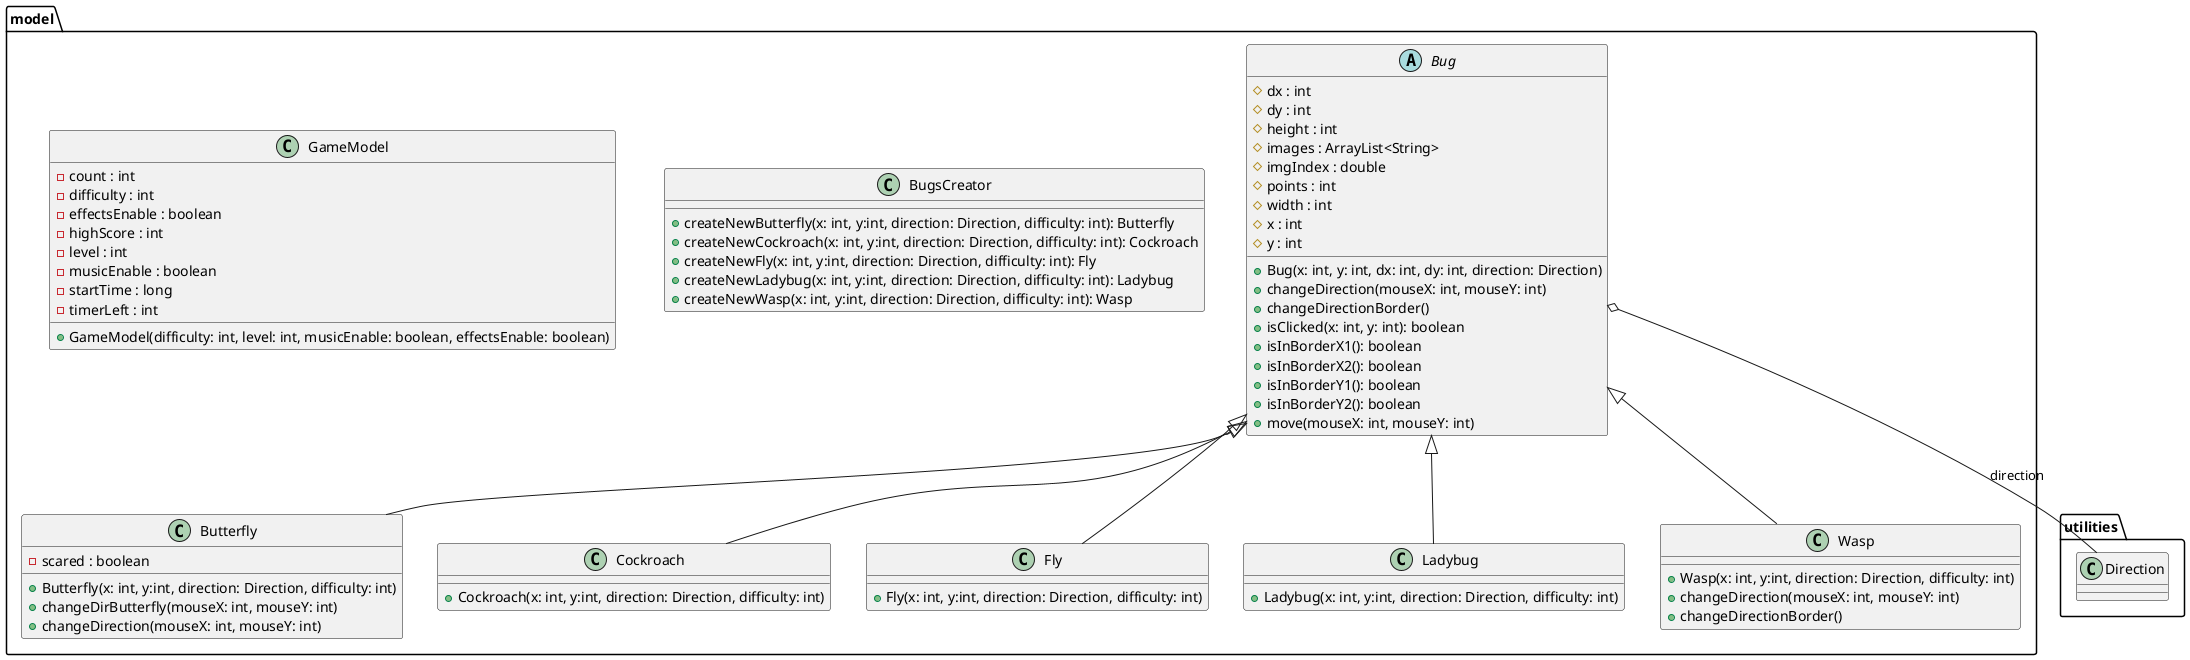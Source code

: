 @startuml

 namespace model {
      abstract class model.Bug {
          # dx : int
          # dy : int
          # height : int
          # images : ArrayList<String>
          # imgIndex : double
          # points : int
          # width : int
          # x : int
          # y : int
          + Bug(x: int, y: int, dx: int, dy: int, direction: Direction)
          + changeDirection(mouseX: int, mouseY: int)
          + changeDirectionBorder()
          + isClicked(x: int, y: int): boolean
          + isInBorderX1(): boolean
          + isInBorderX2(): boolean
          + isInBorderY1(): boolean
          + isInBorderY2(): boolean
          + move(mouseX: int, mouseY: int)
      }
    }
  

  namespace model {
      class model.BugsCreator {
          + createNewButterfly(x: int, y:int, direction: Direction, difficulty: int): Butterfly
          + createNewCockroach(x: int, y:int, direction: Direction, difficulty: int): Cockroach
          + createNewFly(x: int, y:int, direction: Direction, difficulty: int): Fly
          + createNewLadybug(x: int, y:int, direction: Direction, difficulty: int): Ladybug
          + createNewWasp(x: int, y:int, direction: Direction, difficulty: int): Wasp
      }
    }
  

  namespace model {
      class model.Butterfly {
          - scared : boolean
          + Butterfly(x: int, y:int, direction: Direction, difficulty: int)
          + changeDirButterfly(mouseX: int, mouseY: int)
          + changeDirection(mouseX: int, mouseY: int)
      }
    }
  

  namespace model {
      class model.Cockroach {
          + Cockroach(x: int, y:int, direction: Direction, difficulty: int)
      }
    }
  

  namespace model {
      class model.Fly {
          + Fly(x: int, y:int, direction: Direction, difficulty: int)
      }
    }
  

  namespace model {
      class model.GameModel {
          - count : int
          - difficulty : int
          - effectsEnable : boolean
          - highScore : int
          - level : int
          - musicEnable : boolean
          - startTime : long
          - timerLeft : int
          + GameModel(difficulty: int, level: int, musicEnable: boolean, effectsEnable: boolean)
      }
    }
  

  namespace model {
      class model.Ladybug {
          + Ladybug(x: int, y:int, direction: Direction, difficulty: int)
      }
    }
  

  namespace model {
      class model.Wasp {
          + Wasp(x: int, y:int, direction: Direction, difficulty: int)
          + changeDirection(mouseX: int, mouseY: int)
          + changeDirectionBorder()
      }
    }
  

  model.Bug o-- utilities.Direction : direction
  model.Butterfly -up-|> model.Bug
  model.Cockroach -up-|> model.Bug
  model.Fly -up-|> model.Bug
  model.Ladybug -up-|> model.Bug
  model.Wasp -up-|> model.Bug



@enduml
